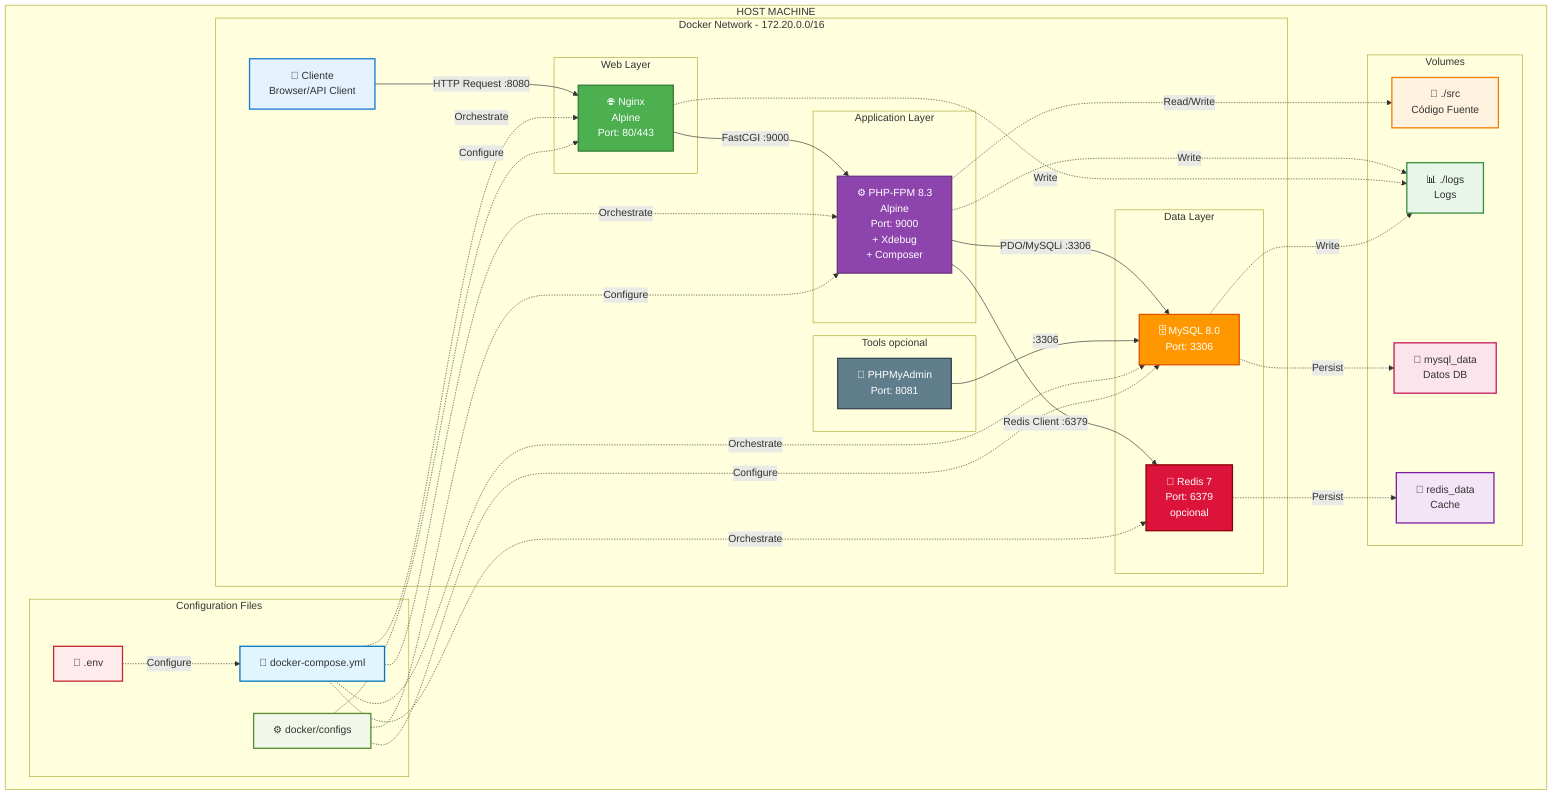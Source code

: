 graph TB
    subgraph "HOST MACHINE"
        subgraph "Docker Network - 172.20.0.0/16"
            
            Client[👤 Cliente<br/>Browser/API Client]
            
            subgraph "Web Layer"
                Nginx[🌐 Nginx<br/>Alpine<br/>Port: 80/443]
            end
            
            subgraph "Application Layer"
                PHP[⚙️ PHP-FPM 8.3<br/>Alpine<br/>Port: 9000<br/>+ Xdebug<br/>+ Composer]
            end
            
            subgraph "Data Layer"
                MySQL[🗄️ MySQL 8.0<br/>Port: 3306]
                Redis[💾 Redis 7<br/>Port: 6379<br/>opcional]
            end
            
            subgraph "Tools opcional"
                PHPMyAdmin[🔧 PHPMyAdmin<br/>Port: 8081]
            end
            
        end
        
        subgraph "Volumes"
            SrcVol[📁 ./src<br/>Código Fuente]
            LogsVol[📊 ./logs<br/>Logs]
            MySQLVol[💾 mysql_data<br/>Datos DB]
            RedisVol[💾 redis_data<br/>Cache]
        end
        
        subgraph "Configuration Files"
            DockerCompose[📄 docker-compose.yml]
            EnvFile[🔐 .env]
            DockerConfigs[⚙️ docker/configs]
        end
        
    end
    
    Client -->|HTTP Request :8080| Nginx
    Nginx -->|FastCGI :9000| PHP
    PHP -->|PDO/MySQLi :3306| MySQL
    PHP -->|Redis Client :6379| Redis
    PHPMyAdmin -->|:3306| MySQL
    
    PHP -.->|Read/Write| SrcVol
    PHP -.->|Write| LogsVol
    Nginx -.->|Write| LogsVol
    MySQL -.->|Persist| MySQLVol
    MySQL -.->|Write| LogsVol
    Redis -.->|Persist| RedisVol
    
    DockerCompose -.->|Orchestrate| Nginx
    DockerCompose -.->|Orchestrate| PHP
    DockerCompose -.->|Orchestrate| MySQL
    DockerCompose -.->|Orchestrate| Redis
    
    EnvFile -.->|Configure| DockerCompose
    DockerConfigs -.->|Configure| Nginx
    DockerConfigs -.->|Configure| PHP
    DockerConfigs -.->|Configure| MySQL
    
    style Client fill:#E3F2FD,stroke:#1976D2,stroke-width:2px
    style Nginx fill:#4CAF50,stroke:#2E7D32,stroke-width:2px,color:#fff
    style PHP fill:#8E44AD,stroke:#6C3483,stroke-width:2px,color:#fff
    style MySQL fill:#FF9800,stroke:#E65100,stroke-width:2px,color:#fff
    style Redis fill:#DC143C,stroke:#8B0000,stroke-width:2px,color:#fff
    style PHPMyAdmin fill:#607D8B,stroke:#37474F,stroke-width:2px,color:#fff
    
    style SrcVol fill:#FFF3E0,stroke:#F57C00,stroke-width:2px
    style LogsVol fill:#E8F5E9,stroke:#388E3C,stroke-width:2px
    style MySQLVol fill:#FCE4EC,stroke:#C2185B,stroke-width:2px
    style RedisVol fill:#F3E5F5,stroke:#7B1FA2,stroke-width:2px
    
    style DockerCompose fill:#E1F5FE,stroke:#0277BD,stroke-width:2px
    style EnvFile fill:#FFEBEE,stroke:#C62828,stroke-width:2px
    style DockerConfigs fill:#F1F8E9,stroke:#558B2F,stroke-width:2px
